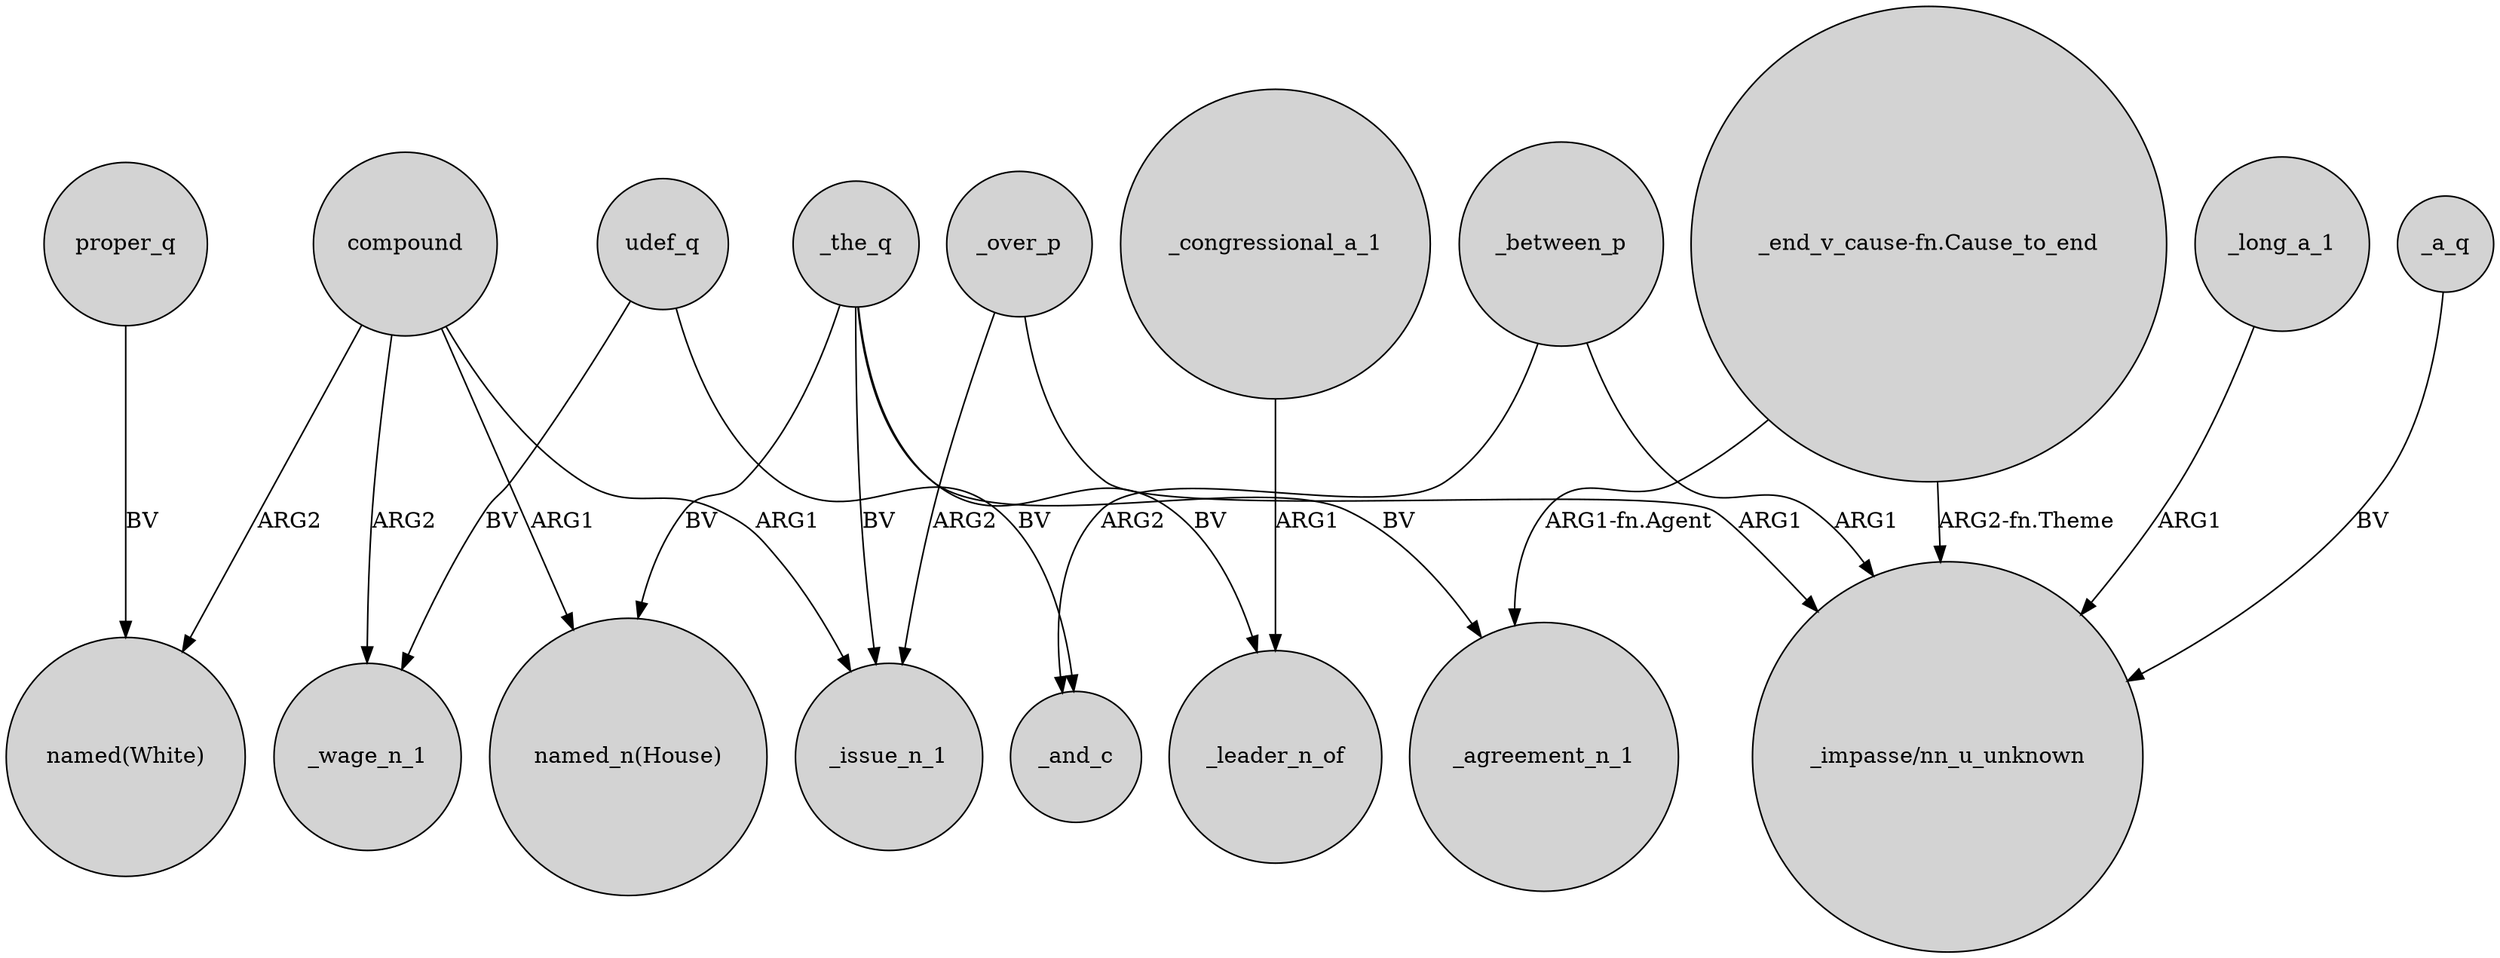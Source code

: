 digraph {
	node [shape=circle style=filled]
	udef_q -> _wage_n_1 [label=BV]
	_between_p -> "_impasse/nn_u_unknown" [label=ARG1]
	_long_a_1 -> "_impasse/nn_u_unknown" [label=ARG1]
	compound -> _wage_n_1 [label=ARG2]
	compound -> "named(White)" [label=ARG2]
	compound -> "named_n(House)" [label=ARG1]
	_the_q -> _issue_n_1 [label=BV]
	_over_p -> _issue_n_1 [label=ARG2]
	_the_q -> "named_n(House)" [label=BV]
	_a_q -> "_impasse/nn_u_unknown" [label=BV]
	proper_q -> "named(White)" [label=BV]
	_the_q -> _agreement_n_1 [label=BV]
	_between_p -> _and_c [label=ARG2]
	"_end_v_cause-fn.Cause_to_end" -> "_impasse/nn_u_unknown" [label="ARG2-fn.Theme"]
	_the_q -> _leader_n_of [label=BV]
	compound -> _issue_n_1 [label=ARG1]
	_congressional_a_1 -> _leader_n_of [label=ARG1]
	"_end_v_cause-fn.Cause_to_end" -> _agreement_n_1 [label="ARG1-fn.Agent"]
	udef_q -> _and_c [label=BV]
	_over_p -> "_impasse/nn_u_unknown" [label=ARG1]
}
